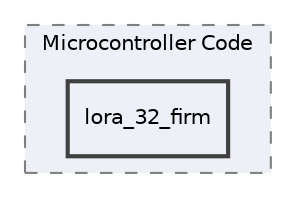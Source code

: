 digraph "C:/Users/Hadad NYIRENDA/Desktop/Work/Home-Automation_Final-Year-Project/Microcontroller Code/lora_32_firm"
{
 // LATEX_PDF_SIZE
  edge [fontname="Helvetica",fontsize="10",labelfontname="Helvetica",labelfontsize="10"];
  node [fontname="Helvetica",fontsize="10",shape=record];
  compound=true
  subgraph clusterdir_2cd2d5a08b175bba954c57c015d7f57b {
    graph [ bgcolor="#edf0f7", pencolor="grey50", style="filled,dashed,", label="Microcontroller Code", fontname="Helvetica", fontsize="10", URL="dir_2cd2d5a08b175bba954c57c015d7f57b.html"]
  dir_22a3ad3624eeaab3bb5e202185524edd [shape=box, label="lora_32_firm", style="filled,bold,", fillcolor="#edf0f7", color="grey25", URL="dir_22a3ad3624eeaab3bb5e202185524edd.html"];
  }
}
